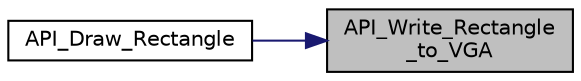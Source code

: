 digraph "API_Write_Rectangle_to_VGA"
{
 // LATEX_PDF_SIZE
  edge [fontname="Helvetica",fontsize="10",labelfontname="Helvetica",labelfontsize="10"];
  node [fontname="Helvetica",fontsize="10",shape=record];
  rankdir="RL";
  Node1 [label="API_Write_Rectangle\l_to_VGA",height=0.2,width=0.4,color="black", fillcolor="grey75", style="filled", fontcolor="black",tooltip="This function writes the rectangle pixel data to the VGA RAM."];
  Node1 -> Node2 [dir="back",color="midnightblue",fontsize="10",style="solid"];
  Node2 [label="API_Draw_Rectangle",height=0.2,width=0.4,color="black", fillcolor="white", style="filled",URL="$rectangle_8h.html#a0b83460dfcab1acbf9548526245322da",tooltip="Draw rectangle functions."];
}
